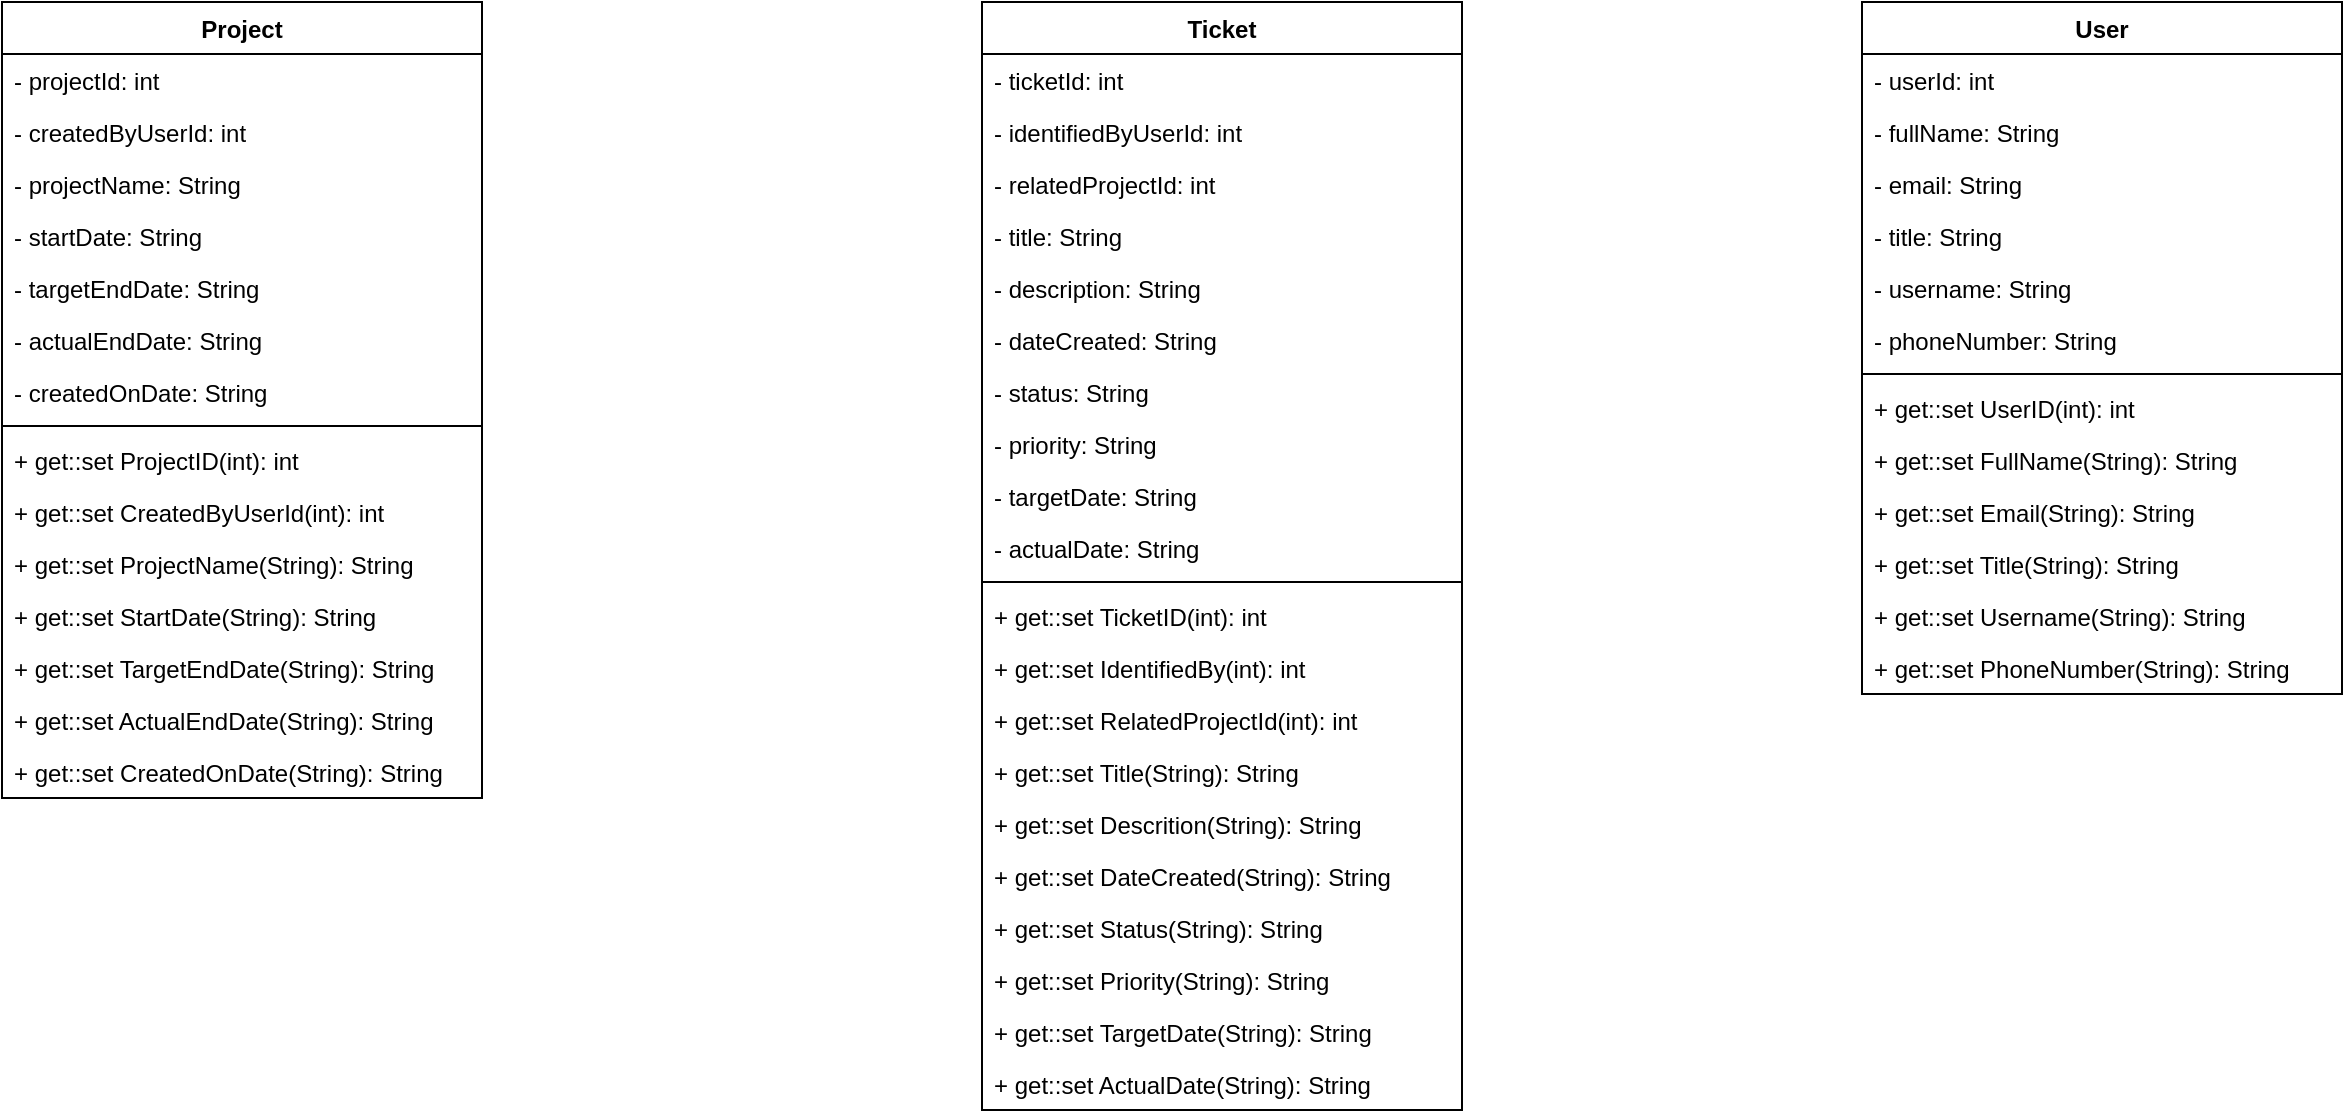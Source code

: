 <mxfile version="20.3.7" type="device"><diagram id="Nam4Bm1_PNnEv-68q20a" name="Page-1"><mxGraphModel dx="2430" dy="783" grid="1" gridSize="10" guides="1" tooltips="1" connect="1" arrows="1" fold="1" page="1" pageScale="1" pageWidth="850" pageHeight="1100" math="0" shadow="0"><root><mxCell id="0"/><mxCell id="1" parent="0"/><mxCell id="0gQnTsun6q1MjxCfHFS_-1" value="User" style="swimlane;fontStyle=1;align=center;verticalAlign=top;childLayout=stackLayout;horizontal=1;startSize=26;horizontalStack=0;resizeParent=1;resizeParentMax=0;resizeLast=0;collapsible=1;marginBottom=0;" vertex="1" parent="1"><mxGeometry x="200" y="80" width="240" height="346" as="geometry"/></mxCell><mxCell id="0gQnTsun6q1MjxCfHFS_-2" value="- userId: int" style="text;strokeColor=none;fillColor=none;align=left;verticalAlign=top;spacingLeft=4;spacingRight=4;overflow=hidden;rotatable=0;points=[[0,0.5],[1,0.5]];portConstraint=eastwest;" vertex="1" parent="0gQnTsun6q1MjxCfHFS_-1"><mxGeometry y="26" width="240" height="26" as="geometry"/></mxCell><mxCell id="0gQnTsun6q1MjxCfHFS_-14" value="- fullName: String" style="text;strokeColor=none;fillColor=none;align=left;verticalAlign=top;spacingLeft=4;spacingRight=4;overflow=hidden;rotatable=0;points=[[0,0.5],[1,0.5]];portConstraint=eastwest;" vertex="1" parent="0gQnTsun6q1MjxCfHFS_-1"><mxGeometry y="52" width="240" height="26" as="geometry"/></mxCell><mxCell id="0gQnTsun6q1MjxCfHFS_-13" value="- email: String" style="text;strokeColor=none;fillColor=none;align=left;verticalAlign=top;spacingLeft=4;spacingRight=4;overflow=hidden;rotatable=0;points=[[0,0.5],[1,0.5]];portConstraint=eastwest;" vertex="1" parent="0gQnTsun6q1MjxCfHFS_-1"><mxGeometry y="78" width="240" height="26" as="geometry"/></mxCell><mxCell id="0gQnTsun6q1MjxCfHFS_-12" value="- title: String" style="text;strokeColor=none;fillColor=none;align=left;verticalAlign=top;spacingLeft=4;spacingRight=4;overflow=hidden;rotatable=0;points=[[0,0.5],[1,0.5]];portConstraint=eastwest;" vertex="1" parent="0gQnTsun6q1MjxCfHFS_-1"><mxGeometry y="104" width="240" height="26" as="geometry"/></mxCell><mxCell id="0gQnTsun6q1MjxCfHFS_-11" value="- username: String" style="text;strokeColor=none;fillColor=none;align=left;verticalAlign=top;spacingLeft=4;spacingRight=4;overflow=hidden;rotatable=0;points=[[0,0.5],[1,0.5]];portConstraint=eastwest;" vertex="1" parent="0gQnTsun6q1MjxCfHFS_-1"><mxGeometry y="130" width="240" height="26" as="geometry"/></mxCell><mxCell id="0gQnTsun6q1MjxCfHFS_-10" value="- phoneNumber: String" style="text;strokeColor=none;fillColor=none;align=left;verticalAlign=top;spacingLeft=4;spacingRight=4;overflow=hidden;rotatable=0;points=[[0,0.5],[1,0.5]];portConstraint=eastwest;" vertex="1" parent="0gQnTsun6q1MjxCfHFS_-1"><mxGeometry y="156" width="240" height="26" as="geometry"/></mxCell><mxCell id="0gQnTsun6q1MjxCfHFS_-3" value="" style="line;strokeWidth=1;fillColor=none;align=left;verticalAlign=middle;spacingTop=-1;spacingLeft=3;spacingRight=3;rotatable=0;labelPosition=right;points=[];portConstraint=eastwest;strokeColor=inherit;" vertex="1" parent="0gQnTsun6q1MjxCfHFS_-1"><mxGeometry y="182" width="240" height="8" as="geometry"/></mxCell><mxCell id="0gQnTsun6q1MjxCfHFS_-4" value="+ get::set UserID(int): int" style="text;strokeColor=none;fillColor=none;align=left;verticalAlign=top;spacingLeft=4;spacingRight=4;overflow=hidden;rotatable=0;points=[[0,0.5],[1,0.5]];portConstraint=eastwest;" vertex="1" parent="0gQnTsun6q1MjxCfHFS_-1"><mxGeometry y="190" width="240" height="26" as="geometry"/></mxCell><mxCell id="0gQnTsun6q1MjxCfHFS_-24" value="+ get::set FullName(String): String" style="text;strokeColor=none;fillColor=none;align=left;verticalAlign=top;spacingLeft=4;spacingRight=4;overflow=hidden;rotatable=0;points=[[0,0.5],[1,0.5]];portConstraint=eastwest;" vertex="1" parent="0gQnTsun6q1MjxCfHFS_-1"><mxGeometry y="216" width="240" height="26" as="geometry"/></mxCell><mxCell id="0gQnTsun6q1MjxCfHFS_-23" value="+ get::set Email(String): String" style="text;strokeColor=none;fillColor=none;align=left;verticalAlign=top;spacingLeft=4;spacingRight=4;overflow=hidden;rotatable=0;points=[[0,0.5],[1,0.5]];portConstraint=eastwest;" vertex="1" parent="0gQnTsun6q1MjxCfHFS_-1"><mxGeometry y="242" width="240" height="26" as="geometry"/></mxCell><mxCell id="0gQnTsun6q1MjxCfHFS_-22" value="+ get::set Title(String): String" style="text;strokeColor=none;fillColor=none;align=left;verticalAlign=top;spacingLeft=4;spacingRight=4;overflow=hidden;rotatable=0;points=[[0,0.5],[1,0.5]];portConstraint=eastwest;" vertex="1" parent="0gQnTsun6q1MjxCfHFS_-1"><mxGeometry y="268" width="240" height="26" as="geometry"/></mxCell><mxCell id="0gQnTsun6q1MjxCfHFS_-21" value="+ get::set Username(String): String" style="text;strokeColor=none;fillColor=none;align=left;verticalAlign=top;spacingLeft=4;spacingRight=4;overflow=hidden;rotatable=0;points=[[0,0.5],[1,0.5]];portConstraint=eastwest;" vertex="1" parent="0gQnTsun6q1MjxCfHFS_-1"><mxGeometry y="294" width="240" height="26" as="geometry"/></mxCell><mxCell id="0gQnTsun6q1MjxCfHFS_-20" value="+ get::set PhoneNumber(String): String" style="text;strokeColor=none;fillColor=none;align=left;verticalAlign=top;spacingLeft=4;spacingRight=4;overflow=hidden;rotatable=0;points=[[0,0.5],[1,0.5]];portConstraint=eastwest;" vertex="1" parent="0gQnTsun6q1MjxCfHFS_-1"><mxGeometry y="320" width="240" height="26" as="geometry"/></mxCell><mxCell id="0gQnTsun6q1MjxCfHFS_-30" value="Ticket" style="swimlane;fontStyle=1;align=center;verticalAlign=top;childLayout=stackLayout;horizontal=1;startSize=26;horizontalStack=0;resizeParent=1;resizeParentMax=0;resizeLast=0;collapsible=1;marginBottom=0;" vertex="1" parent="1"><mxGeometry x="-240" y="80" width="240" height="554" as="geometry"/></mxCell><mxCell id="0gQnTsun6q1MjxCfHFS_-31" value="- ticketId: int" style="text;strokeColor=none;fillColor=none;align=left;verticalAlign=top;spacingLeft=4;spacingRight=4;overflow=hidden;rotatable=0;points=[[0,0.5],[1,0.5]];portConstraint=eastwest;" vertex="1" parent="0gQnTsun6q1MjxCfHFS_-30"><mxGeometry y="26" width="240" height="26" as="geometry"/></mxCell><mxCell id="0gQnTsun6q1MjxCfHFS_-32" value="- identifiedByUserId: int" style="text;strokeColor=none;fillColor=none;align=left;verticalAlign=top;spacingLeft=4;spacingRight=4;overflow=hidden;rotatable=0;points=[[0,0.5],[1,0.5]];portConstraint=eastwest;" vertex="1" parent="0gQnTsun6q1MjxCfHFS_-30"><mxGeometry y="52" width="240" height="26" as="geometry"/></mxCell><mxCell id="0gQnTsun6q1MjxCfHFS_-33" value="- relatedProjectId: int" style="text;strokeColor=none;fillColor=none;align=left;verticalAlign=top;spacingLeft=4;spacingRight=4;overflow=hidden;rotatable=0;points=[[0,0.5],[1,0.5]];portConstraint=eastwest;" vertex="1" parent="0gQnTsun6q1MjxCfHFS_-30"><mxGeometry y="78" width="240" height="26" as="geometry"/></mxCell><mxCell id="0gQnTsun6q1MjxCfHFS_-34" value="- title: String" style="text;strokeColor=none;fillColor=none;align=left;verticalAlign=top;spacingLeft=4;spacingRight=4;overflow=hidden;rotatable=0;points=[[0,0.5],[1,0.5]];portConstraint=eastwest;" vertex="1" parent="0gQnTsun6q1MjxCfHFS_-30"><mxGeometry y="104" width="240" height="26" as="geometry"/></mxCell><mxCell id="0gQnTsun6q1MjxCfHFS_-35" value="- description: String" style="text;strokeColor=none;fillColor=none;align=left;verticalAlign=top;spacingLeft=4;spacingRight=4;overflow=hidden;rotatable=0;points=[[0,0.5],[1,0.5]];portConstraint=eastwest;" vertex="1" parent="0gQnTsun6q1MjxCfHFS_-30"><mxGeometry y="130" width="240" height="26" as="geometry"/></mxCell><mxCell id="0gQnTsun6q1MjxCfHFS_-36" value="- dateCreated: String" style="text;strokeColor=none;fillColor=none;align=left;verticalAlign=top;spacingLeft=4;spacingRight=4;overflow=hidden;rotatable=0;points=[[0,0.5],[1,0.5]];portConstraint=eastwest;" vertex="1" parent="0gQnTsun6q1MjxCfHFS_-30"><mxGeometry y="156" width="240" height="26" as="geometry"/></mxCell><mxCell id="0gQnTsun6q1MjxCfHFS_-37" value="- status: String" style="text;strokeColor=none;fillColor=none;align=left;verticalAlign=top;spacingLeft=4;spacingRight=4;overflow=hidden;rotatable=0;points=[[0,0.5],[1,0.5]];portConstraint=eastwest;" vertex="1" parent="0gQnTsun6q1MjxCfHFS_-30"><mxGeometry y="182" width="240" height="26" as="geometry"/></mxCell><mxCell id="0gQnTsun6q1MjxCfHFS_-38" value="- priority: String" style="text;strokeColor=none;fillColor=none;align=left;verticalAlign=top;spacingLeft=4;spacingRight=4;overflow=hidden;rotatable=0;points=[[0,0.5],[1,0.5]];portConstraint=eastwest;" vertex="1" parent="0gQnTsun6q1MjxCfHFS_-30"><mxGeometry y="208" width="240" height="26" as="geometry"/></mxCell><mxCell id="0gQnTsun6q1MjxCfHFS_-39" value="- targetDate: String" style="text;strokeColor=none;fillColor=none;align=left;verticalAlign=top;spacingLeft=4;spacingRight=4;overflow=hidden;rotatable=0;points=[[0,0.5],[1,0.5]];portConstraint=eastwest;" vertex="1" parent="0gQnTsun6q1MjxCfHFS_-30"><mxGeometry y="234" width="240" height="26" as="geometry"/></mxCell><mxCell id="0gQnTsun6q1MjxCfHFS_-40" value="- actualDate: String" style="text;strokeColor=none;fillColor=none;align=left;verticalAlign=top;spacingLeft=4;spacingRight=4;overflow=hidden;rotatable=0;points=[[0,0.5],[1,0.5]];portConstraint=eastwest;" vertex="1" parent="0gQnTsun6q1MjxCfHFS_-30"><mxGeometry y="260" width="240" height="26" as="geometry"/></mxCell><mxCell id="0gQnTsun6q1MjxCfHFS_-41" value="" style="line;strokeWidth=1;fillColor=none;align=left;verticalAlign=middle;spacingTop=-1;spacingLeft=3;spacingRight=3;rotatable=0;labelPosition=right;points=[];portConstraint=eastwest;strokeColor=inherit;" vertex="1" parent="0gQnTsun6q1MjxCfHFS_-30"><mxGeometry y="286" width="240" height="8" as="geometry"/></mxCell><mxCell id="0gQnTsun6q1MjxCfHFS_-42" value="+ get::set TicketID(int): int" style="text;strokeColor=none;fillColor=none;align=left;verticalAlign=top;spacingLeft=4;spacingRight=4;overflow=hidden;rotatable=0;points=[[0,0.5],[1,0.5]];portConstraint=eastwest;" vertex="1" parent="0gQnTsun6q1MjxCfHFS_-30"><mxGeometry y="294" width="240" height="26" as="geometry"/></mxCell><mxCell id="0gQnTsun6q1MjxCfHFS_-43" value="+ get::set IdentifiedBy(int): int" style="text;strokeColor=none;fillColor=none;align=left;verticalAlign=top;spacingLeft=4;spacingRight=4;overflow=hidden;rotatable=0;points=[[0,0.5],[1,0.5]];portConstraint=eastwest;" vertex="1" parent="0gQnTsun6q1MjxCfHFS_-30"><mxGeometry y="320" width="240" height="26" as="geometry"/></mxCell><mxCell id="0gQnTsun6q1MjxCfHFS_-44" value="+ get::set RelatedProjectId(int): int" style="text;strokeColor=none;fillColor=none;align=left;verticalAlign=top;spacingLeft=4;spacingRight=4;overflow=hidden;rotatable=0;points=[[0,0.5],[1,0.5]];portConstraint=eastwest;" vertex="1" parent="0gQnTsun6q1MjxCfHFS_-30"><mxGeometry y="346" width="240" height="26" as="geometry"/></mxCell><mxCell id="0gQnTsun6q1MjxCfHFS_-45" value="+ get::set Title(String): String" style="text;strokeColor=none;fillColor=none;align=left;verticalAlign=top;spacingLeft=4;spacingRight=4;overflow=hidden;rotatable=0;points=[[0,0.5],[1,0.5]];portConstraint=eastwest;" vertex="1" parent="0gQnTsun6q1MjxCfHFS_-30"><mxGeometry y="372" width="240" height="26" as="geometry"/></mxCell><mxCell id="0gQnTsun6q1MjxCfHFS_-46" value="+ get::set Descrition(String): String" style="text;strokeColor=none;fillColor=none;align=left;verticalAlign=top;spacingLeft=4;spacingRight=4;overflow=hidden;rotatable=0;points=[[0,0.5],[1,0.5]];portConstraint=eastwest;" vertex="1" parent="0gQnTsun6q1MjxCfHFS_-30"><mxGeometry y="398" width="240" height="26" as="geometry"/></mxCell><mxCell id="0gQnTsun6q1MjxCfHFS_-47" value="+ get::set DateCreated(String): String" style="text;strokeColor=none;fillColor=none;align=left;verticalAlign=top;spacingLeft=4;spacingRight=4;overflow=hidden;rotatable=0;points=[[0,0.5],[1,0.5]];portConstraint=eastwest;" vertex="1" parent="0gQnTsun6q1MjxCfHFS_-30"><mxGeometry y="424" width="240" height="26" as="geometry"/></mxCell><mxCell id="0gQnTsun6q1MjxCfHFS_-48" value="+ get::set Status(String): String" style="text;strokeColor=none;fillColor=none;align=left;verticalAlign=top;spacingLeft=4;spacingRight=4;overflow=hidden;rotatable=0;points=[[0,0.5],[1,0.5]];portConstraint=eastwest;" vertex="1" parent="0gQnTsun6q1MjxCfHFS_-30"><mxGeometry y="450" width="240" height="26" as="geometry"/></mxCell><mxCell id="0gQnTsun6q1MjxCfHFS_-49" value="+ get::set Priority(String): String" style="text;strokeColor=none;fillColor=none;align=left;verticalAlign=top;spacingLeft=4;spacingRight=4;overflow=hidden;rotatable=0;points=[[0,0.5],[1,0.5]];portConstraint=eastwest;" vertex="1" parent="0gQnTsun6q1MjxCfHFS_-30"><mxGeometry y="476" width="240" height="26" as="geometry"/></mxCell><mxCell id="0gQnTsun6q1MjxCfHFS_-50" value="+ get::set TargetDate(String): String" style="text;strokeColor=none;fillColor=none;align=left;verticalAlign=top;spacingLeft=4;spacingRight=4;overflow=hidden;rotatable=0;points=[[0,0.5],[1,0.5]];portConstraint=eastwest;" vertex="1" parent="0gQnTsun6q1MjxCfHFS_-30"><mxGeometry y="502" width="240" height="26" as="geometry"/></mxCell><mxCell id="0gQnTsun6q1MjxCfHFS_-51" value="+ get::set ActualDate(String): String" style="text;strokeColor=none;fillColor=none;align=left;verticalAlign=top;spacingLeft=4;spacingRight=4;overflow=hidden;rotatable=0;points=[[0,0.5],[1,0.5]];portConstraint=eastwest;" vertex="1" parent="0gQnTsun6q1MjxCfHFS_-30"><mxGeometry y="528" width="240" height="26" as="geometry"/></mxCell><mxCell id="0gQnTsun6q1MjxCfHFS_-52" value="Project" style="swimlane;fontStyle=1;align=center;verticalAlign=top;childLayout=stackLayout;horizontal=1;startSize=26;horizontalStack=0;resizeParent=1;resizeParentMax=0;resizeLast=0;collapsible=1;marginBottom=0;" vertex="1" parent="1"><mxGeometry x="-730" y="80" width="240" height="398" as="geometry"/></mxCell><mxCell id="0gQnTsun6q1MjxCfHFS_-53" value="- projectId: int" style="text;strokeColor=none;fillColor=none;align=left;verticalAlign=top;spacingLeft=4;spacingRight=4;overflow=hidden;rotatable=0;points=[[0,0.5],[1,0.5]];portConstraint=eastwest;" vertex="1" parent="0gQnTsun6q1MjxCfHFS_-52"><mxGeometry y="26" width="240" height="26" as="geometry"/></mxCell><mxCell id="0gQnTsun6q1MjxCfHFS_-66" value="- createdByUserId: int" style="text;strokeColor=none;fillColor=none;align=left;verticalAlign=top;spacingLeft=4;spacingRight=4;overflow=hidden;rotatable=0;points=[[0,0.5],[1,0.5]];portConstraint=eastwest;" vertex="1" parent="0gQnTsun6q1MjxCfHFS_-52"><mxGeometry y="52" width="240" height="26" as="geometry"/></mxCell><mxCell id="0gQnTsun6q1MjxCfHFS_-54" value="- projectName: String" style="text;strokeColor=none;fillColor=none;align=left;verticalAlign=top;spacingLeft=4;spacingRight=4;overflow=hidden;rotatable=0;points=[[0,0.5],[1,0.5]];portConstraint=eastwest;" vertex="1" parent="0gQnTsun6q1MjxCfHFS_-52"><mxGeometry y="78" width="240" height="26" as="geometry"/></mxCell><mxCell id="0gQnTsun6q1MjxCfHFS_-55" value="- startDate: String" style="text;strokeColor=none;fillColor=none;align=left;verticalAlign=top;spacingLeft=4;spacingRight=4;overflow=hidden;rotatable=0;points=[[0,0.5],[1,0.5]];portConstraint=eastwest;" vertex="1" parent="0gQnTsun6q1MjxCfHFS_-52"><mxGeometry y="104" width="240" height="26" as="geometry"/></mxCell><mxCell id="0gQnTsun6q1MjxCfHFS_-56" value="- targetEndDate: String" style="text;strokeColor=none;fillColor=none;align=left;verticalAlign=top;spacingLeft=4;spacingRight=4;overflow=hidden;rotatable=0;points=[[0,0.5],[1,0.5]];portConstraint=eastwest;" vertex="1" parent="0gQnTsun6q1MjxCfHFS_-52"><mxGeometry y="130" width="240" height="26" as="geometry"/></mxCell><mxCell id="0gQnTsun6q1MjxCfHFS_-57" value="- actualEndDate: String" style="text;strokeColor=none;fillColor=none;align=left;verticalAlign=top;spacingLeft=4;spacingRight=4;overflow=hidden;rotatable=0;points=[[0,0.5],[1,0.5]];portConstraint=eastwest;" vertex="1" parent="0gQnTsun6q1MjxCfHFS_-52"><mxGeometry y="156" width="240" height="26" as="geometry"/></mxCell><mxCell id="0gQnTsun6q1MjxCfHFS_-58" value="- createdOnDate: String" style="text;strokeColor=none;fillColor=none;align=left;verticalAlign=top;spacingLeft=4;spacingRight=4;overflow=hidden;rotatable=0;points=[[0,0.5],[1,0.5]];portConstraint=eastwest;" vertex="1" parent="0gQnTsun6q1MjxCfHFS_-52"><mxGeometry y="182" width="240" height="26" as="geometry"/></mxCell><mxCell id="0gQnTsun6q1MjxCfHFS_-59" value="" style="line;strokeWidth=1;fillColor=none;align=left;verticalAlign=middle;spacingTop=-1;spacingLeft=3;spacingRight=3;rotatable=0;labelPosition=right;points=[];portConstraint=eastwest;strokeColor=inherit;" vertex="1" parent="0gQnTsun6q1MjxCfHFS_-52"><mxGeometry y="208" width="240" height="8" as="geometry"/></mxCell><mxCell id="0gQnTsun6q1MjxCfHFS_-60" value="+ get::set ProjectID(int): int" style="text;strokeColor=none;fillColor=none;align=left;verticalAlign=top;spacingLeft=4;spacingRight=4;overflow=hidden;rotatable=0;points=[[0,0.5],[1,0.5]];portConstraint=eastwest;" vertex="1" parent="0gQnTsun6q1MjxCfHFS_-52"><mxGeometry y="216" width="240" height="26" as="geometry"/></mxCell><mxCell id="0gQnTsun6q1MjxCfHFS_-67" value="+ get::set CreatedByUserId(int): int" style="text;strokeColor=none;fillColor=none;align=left;verticalAlign=top;spacingLeft=4;spacingRight=4;overflow=hidden;rotatable=0;points=[[0,0.5],[1,0.5]];portConstraint=eastwest;" vertex="1" parent="0gQnTsun6q1MjxCfHFS_-52"><mxGeometry y="242" width="240" height="26" as="geometry"/></mxCell><mxCell id="0gQnTsun6q1MjxCfHFS_-61" value="+ get::set ProjectName(String): String" style="text;strokeColor=none;fillColor=none;align=left;verticalAlign=top;spacingLeft=4;spacingRight=4;overflow=hidden;rotatable=0;points=[[0,0.5],[1,0.5]];portConstraint=eastwest;" vertex="1" parent="0gQnTsun6q1MjxCfHFS_-52"><mxGeometry y="268" width="240" height="26" as="geometry"/></mxCell><mxCell id="0gQnTsun6q1MjxCfHFS_-62" value="+ get::set StartDate(String): String" style="text;strokeColor=none;fillColor=none;align=left;verticalAlign=top;spacingLeft=4;spacingRight=4;overflow=hidden;rotatable=0;points=[[0,0.5],[1,0.5]];portConstraint=eastwest;" vertex="1" parent="0gQnTsun6q1MjxCfHFS_-52"><mxGeometry y="294" width="240" height="26" as="geometry"/></mxCell><mxCell id="0gQnTsun6q1MjxCfHFS_-63" value="+ get::set TargetEndDate(String): String" style="text;strokeColor=none;fillColor=none;align=left;verticalAlign=top;spacingLeft=4;spacingRight=4;overflow=hidden;rotatable=0;points=[[0,0.5],[1,0.5]];portConstraint=eastwest;" vertex="1" parent="0gQnTsun6q1MjxCfHFS_-52"><mxGeometry y="320" width="240" height="26" as="geometry"/></mxCell><mxCell id="0gQnTsun6q1MjxCfHFS_-64" value="+ get::set ActualEndDate(String): String" style="text;strokeColor=none;fillColor=none;align=left;verticalAlign=top;spacingLeft=4;spacingRight=4;overflow=hidden;rotatable=0;points=[[0,0.5],[1,0.5]];portConstraint=eastwest;" vertex="1" parent="0gQnTsun6q1MjxCfHFS_-52"><mxGeometry y="346" width="240" height="26" as="geometry"/></mxCell><mxCell id="0gQnTsun6q1MjxCfHFS_-65" value="+ get::set CreatedOnDate(String): String" style="text;strokeColor=none;fillColor=none;align=left;verticalAlign=top;spacingLeft=4;spacingRight=4;overflow=hidden;rotatable=0;points=[[0,0.5],[1,0.5]];portConstraint=eastwest;" vertex="1" parent="0gQnTsun6q1MjxCfHFS_-52"><mxGeometry y="372" width="240" height="26" as="geometry"/></mxCell></root></mxGraphModel></diagram></mxfile>